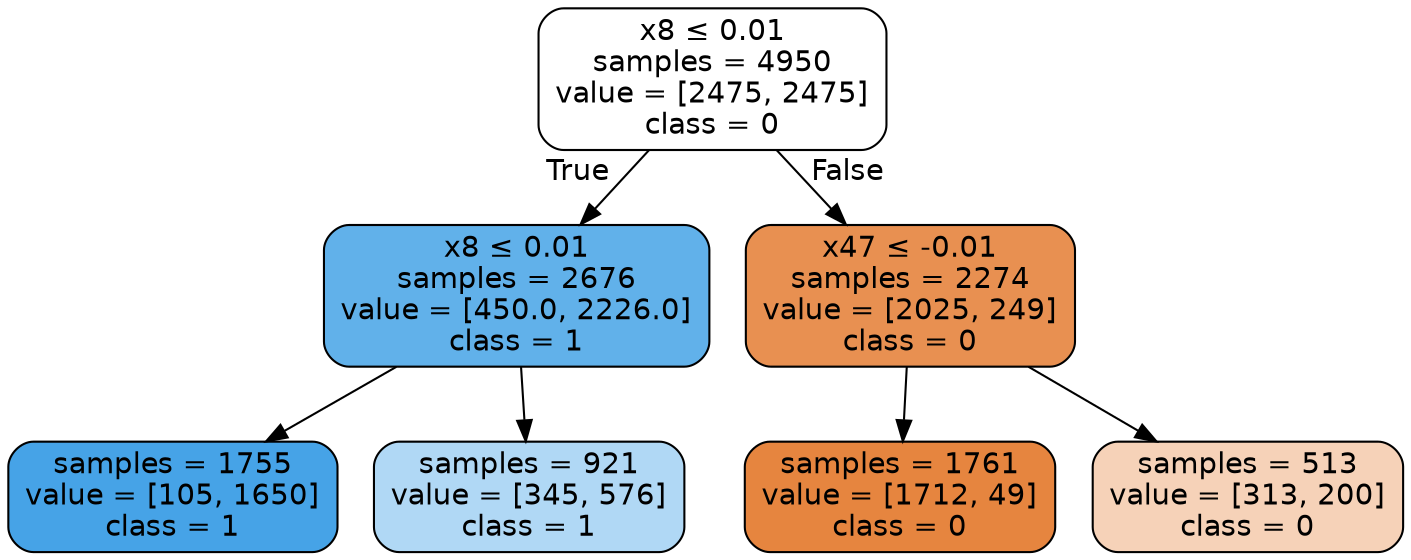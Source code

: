 digraph Tree {
node [shape=box, style="filled, rounded", color="black", fontname="helvetica"] ;
edge [fontname="helvetica"] ;
0 [label=<x8 &le; 0.01<br/>samples = 4950<br/>value = [2475, 2475]<br/>class = 0>, fillcolor="#ffffff"] ;
1 [label=<x8 &le; 0.01<br/>samples = 2676<br/>value = [450.0, 2226.0]<br/>class = 1>, fillcolor="#61b1ea"] ;
0 -> 1 [labeldistance=2.5, labelangle=45, headlabel="True"] ;
2 [label=<samples = 1755<br/>value = [105, 1650]<br/>class = 1>, fillcolor="#46a3e7"] ;
1 -> 2 ;
3 [label=<samples = 921<br/>value = [345, 576]<br/>class = 1>, fillcolor="#b0d8f5"] ;
1 -> 3 ;
4 [label=<x47 &le; -0.01<br/>samples = 2274<br/>value = [2025, 249]<br/>class = 0>, fillcolor="#e89051"] ;
0 -> 4 [labeldistance=2.5, labelangle=-45, headlabel="False"] ;
5 [label=<samples = 1761<br/>value = [1712, 49]<br/>class = 0>, fillcolor="#e6853f"] ;
4 -> 5 ;
6 [label=<samples = 513<br/>value = [313, 200]<br/>class = 0>, fillcolor="#f6d2b8"] ;
4 -> 6 ;
}